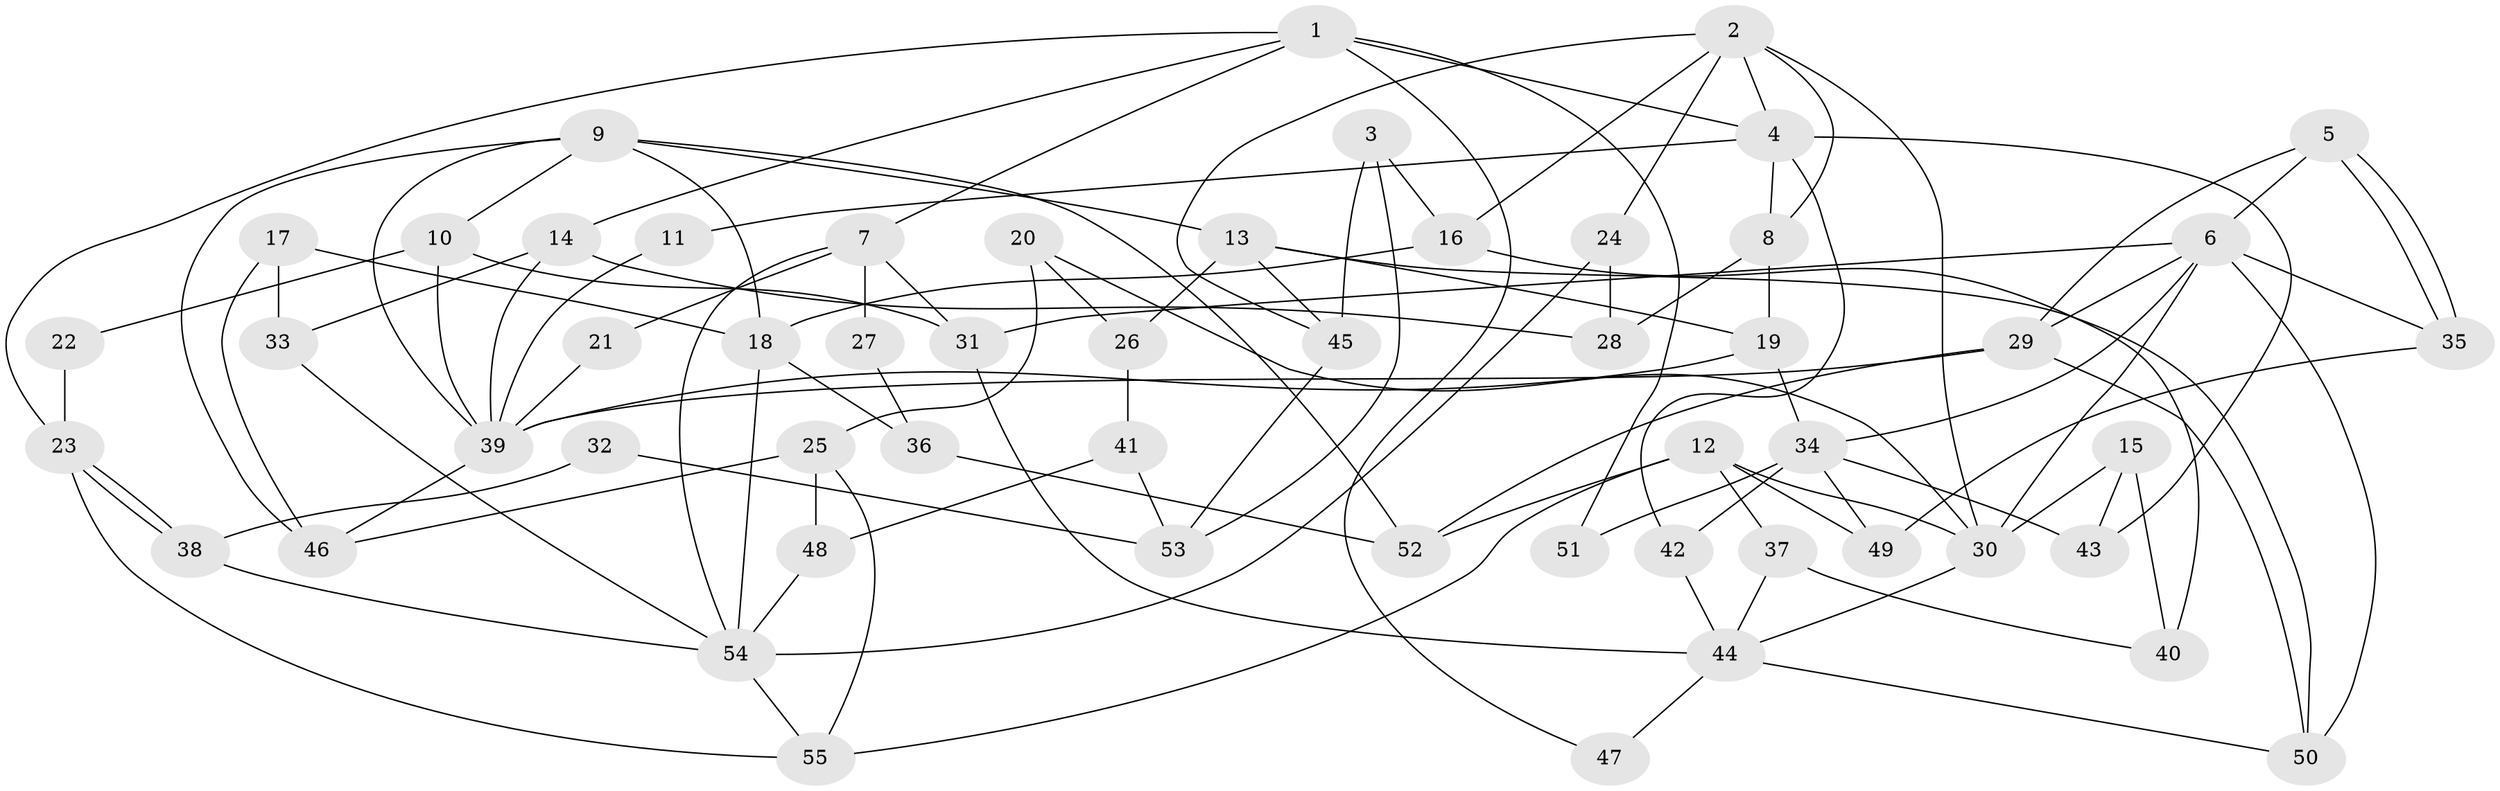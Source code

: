 // coarse degree distribution, {3: 0.25925925925925924, 6: 0.1111111111111111, 2: 0.2962962962962963, 4: 0.1111111111111111, 1: 0.037037037037037035, 7: 0.1111111111111111, 10: 0.037037037037037035, 13: 0.037037037037037035}
// Generated by graph-tools (version 1.1) at 2025/53/03/04/25 21:53:38]
// undirected, 55 vertices, 110 edges
graph export_dot {
graph [start="1"]
  node [color=gray90,style=filled];
  1;
  2;
  3;
  4;
  5;
  6;
  7;
  8;
  9;
  10;
  11;
  12;
  13;
  14;
  15;
  16;
  17;
  18;
  19;
  20;
  21;
  22;
  23;
  24;
  25;
  26;
  27;
  28;
  29;
  30;
  31;
  32;
  33;
  34;
  35;
  36;
  37;
  38;
  39;
  40;
  41;
  42;
  43;
  44;
  45;
  46;
  47;
  48;
  49;
  50;
  51;
  52;
  53;
  54;
  55;
  1 -- 14;
  1 -- 23;
  1 -- 4;
  1 -- 7;
  1 -- 47;
  1 -- 51;
  2 -- 4;
  2 -- 30;
  2 -- 8;
  2 -- 16;
  2 -- 24;
  2 -- 45;
  3 -- 53;
  3 -- 45;
  3 -- 16;
  4 -- 8;
  4 -- 11;
  4 -- 42;
  4 -- 43;
  5 -- 6;
  5 -- 35;
  5 -- 35;
  5 -- 29;
  6 -- 30;
  6 -- 50;
  6 -- 29;
  6 -- 31;
  6 -- 34;
  6 -- 35;
  7 -- 31;
  7 -- 21;
  7 -- 27;
  7 -- 54;
  8 -- 28;
  8 -- 19;
  9 -- 10;
  9 -- 39;
  9 -- 13;
  9 -- 18;
  9 -- 46;
  9 -- 52;
  10 -- 39;
  10 -- 31;
  10 -- 22;
  11 -- 39;
  12 -- 52;
  12 -- 30;
  12 -- 37;
  12 -- 49;
  12 -- 55;
  13 -- 19;
  13 -- 26;
  13 -- 45;
  13 -- 50;
  14 -- 39;
  14 -- 33;
  14 -- 28;
  15 -- 43;
  15 -- 40;
  15 -- 30;
  16 -- 18;
  16 -- 40;
  17 -- 18;
  17 -- 46;
  17 -- 33;
  18 -- 36;
  18 -- 54;
  19 -- 34;
  19 -- 39;
  20 -- 25;
  20 -- 30;
  20 -- 26;
  21 -- 39;
  22 -- 23;
  23 -- 38;
  23 -- 38;
  23 -- 55;
  24 -- 54;
  24 -- 28;
  25 -- 55;
  25 -- 46;
  25 -- 48;
  26 -- 41;
  27 -- 36;
  29 -- 39;
  29 -- 50;
  29 -- 52;
  30 -- 44;
  31 -- 44;
  32 -- 53;
  32 -- 38;
  33 -- 54;
  34 -- 49;
  34 -- 42;
  34 -- 43;
  34 -- 51;
  35 -- 49;
  36 -- 52;
  37 -- 44;
  37 -- 40;
  38 -- 54;
  39 -- 46;
  41 -- 48;
  41 -- 53;
  42 -- 44;
  44 -- 50;
  44 -- 47;
  45 -- 53;
  48 -- 54;
  54 -- 55;
}
